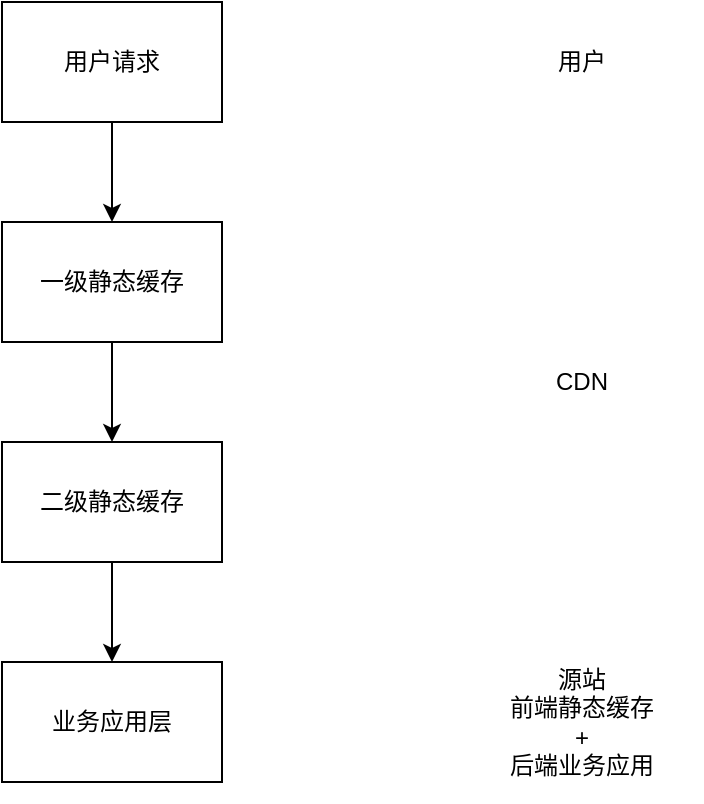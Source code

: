 <mxfile version="12.6.5" type="device"><diagram id="1nE2XXdz-EpjwYx8W3pw" name="Page-1"><mxGraphModel dx="1024" dy="592" grid="1" gridSize="10" guides="1" tooltips="1" connect="1" arrows="1" fold="1" page="1" pageScale="1" pageWidth="2339" pageHeight="3300" math="0" shadow="0"><root><mxCell id="0"/><mxCell id="1" parent="0"/><mxCell id="L3nTg-rYgdZy3PGOi_RQ-5" style="edgeStyle=orthogonalEdgeStyle;rounded=0;orthogonalLoop=1;jettySize=auto;html=1;entryX=0.5;entryY=0;entryDx=0;entryDy=0;" edge="1" parent="1" source="L3nTg-rYgdZy3PGOi_RQ-1" target="L3nTg-rYgdZy3PGOi_RQ-2"><mxGeometry relative="1" as="geometry"/></mxCell><mxCell id="L3nTg-rYgdZy3PGOi_RQ-1" value="用户请求" style="rounded=0;whiteSpace=wrap;html=1;" vertex="1" parent="1"><mxGeometry x="200" y="110" width="110" height="60" as="geometry"/></mxCell><mxCell id="L3nTg-rYgdZy3PGOi_RQ-6" style="edgeStyle=orthogonalEdgeStyle;rounded=0;orthogonalLoop=1;jettySize=auto;html=1;" edge="1" parent="1" source="L3nTg-rYgdZy3PGOi_RQ-2" target="L3nTg-rYgdZy3PGOi_RQ-3"><mxGeometry relative="1" as="geometry"/></mxCell><mxCell id="L3nTg-rYgdZy3PGOi_RQ-2" value="一级静态缓存" style="rounded=0;whiteSpace=wrap;html=1;" vertex="1" parent="1"><mxGeometry x="200" y="220" width="110" height="60" as="geometry"/></mxCell><mxCell id="L3nTg-rYgdZy3PGOi_RQ-7" style="edgeStyle=orthogonalEdgeStyle;rounded=0;orthogonalLoop=1;jettySize=auto;html=1;" edge="1" parent="1" source="L3nTg-rYgdZy3PGOi_RQ-3" target="L3nTg-rYgdZy3PGOi_RQ-4"><mxGeometry relative="1" as="geometry"/></mxCell><mxCell id="L3nTg-rYgdZy3PGOi_RQ-3" value="二级静态缓存" style="rounded=0;whiteSpace=wrap;html=1;" vertex="1" parent="1"><mxGeometry x="200" y="330" width="110" height="60" as="geometry"/></mxCell><mxCell id="L3nTg-rYgdZy3PGOi_RQ-4" value="业务应用层" style="rounded=0;whiteSpace=wrap;html=1;" vertex="1" parent="1"><mxGeometry x="200" y="440" width="110" height="60" as="geometry"/></mxCell><mxCell id="L3nTg-rYgdZy3PGOi_RQ-8" value="用户" style="text;html=1;strokeColor=none;fillColor=none;align=center;verticalAlign=middle;whiteSpace=wrap;rounded=0;" vertex="1" parent="1"><mxGeometry x="470" y="130" width="40" height="20" as="geometry"/></mxCell><mxCell id="L3nTg-rYgdZy3PGOi_RQ-9" value="CDN" style="text;html=1;strokeColor=none;fillColor=none;align=center;verticalAlign=middle;whiteSpace=wrap;rounded=0;" vertex="1" parent="1"><mxGeometry x="470" y="290" width="40" height="20" as="geometry"/></mxCell><mxCell id="L3nTg-rYgdZy3PGOi_RQ-10" value="源站&lt;br&gt;前端静态缓存&lt;br&gt;+&lt;br&gt;后端业务应用" style="text;html=1;strokeColor=none;fillColor=none;align=center;verticalAlign=middle;whiteSpace=wrap;rounded=0;" vertex="1" parent="1"><mxGeometry x="430" y="430" width="120" height="80" as="geometry"/></mxCell></root></mxGraphModel></diagram></mxfile>